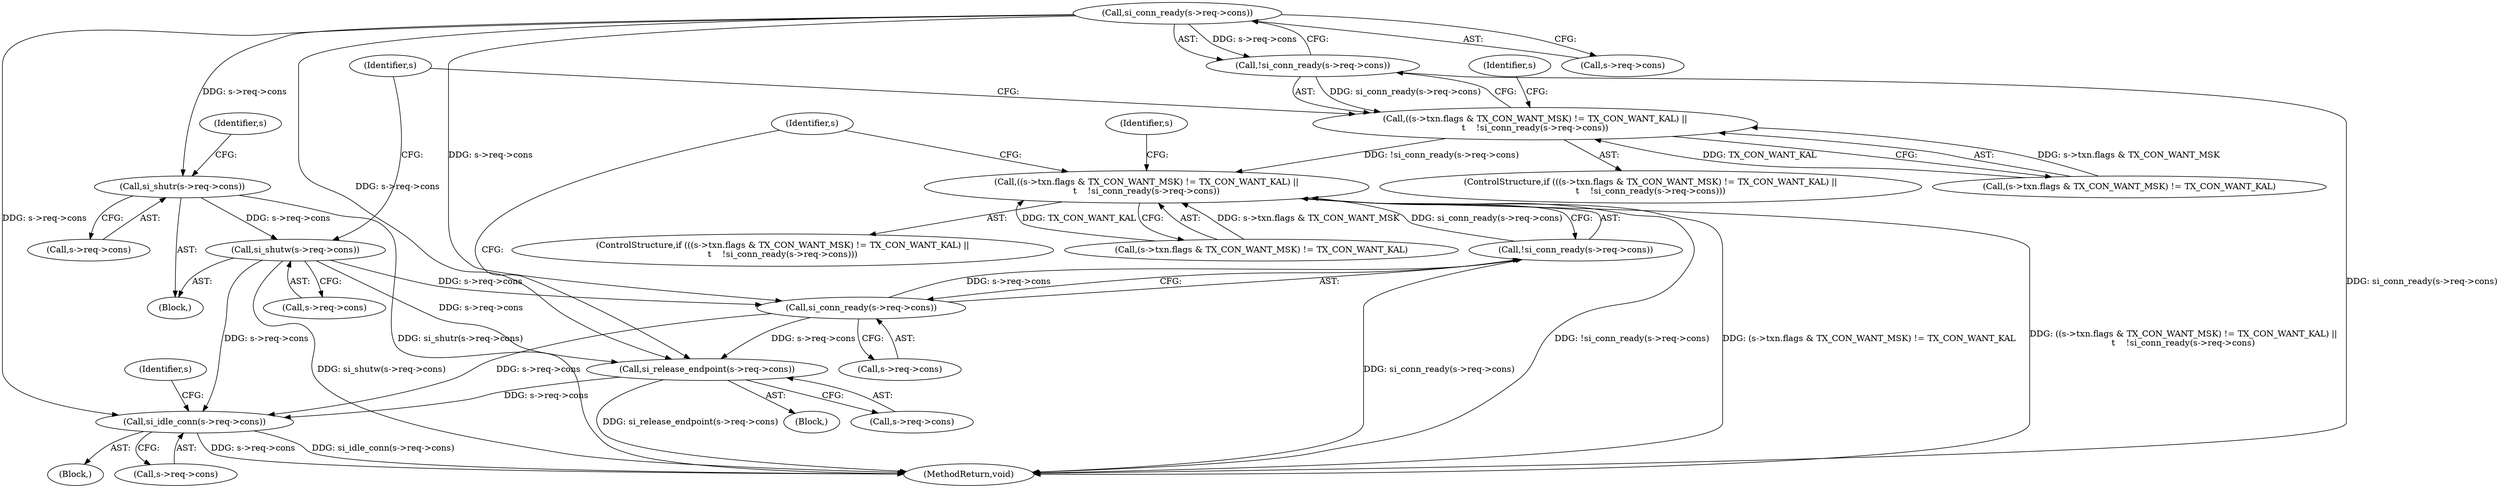 digraph "0_haproxy_b4d05093bc89f71377230228007e69a1434c1a0c@API" {
"1000139" [label="(Call,si_conn_ready(s->req->cons))"];
"1000138" [label="(Call,!si_conn_ready(s->req->cons))"];
"1000128" [label="(Call,((s->txn.flags & TX_CON_WANT_MSK) != TX_CON_WANT_KAL) ||\n\t    !si_conn_ready(s->req->cons))"];
"1000570" [label="(Call,((s->txn.flags & TX_CON_WANT_MSK) != TX_CON_WANT_KAL) ||\n\t    !si_conn_ready(s->req->cons))"];
"1000157" [label="(Call,si_shutr(s->req->cons))"];
"1000163" [label="(Call,si_shutw(s->req->cons))"];
"1000581" [label="(Call,si_conn_ready(s->req->cons))"];
"1000580" [label="(Call,!si_conn_ready(s->req->cons))"];
"1000588" [label="(Call,si_release_endpoint(s->req->cons))"];
"1000879" [label="(Call,si_idle_conn(s->req->cons))"];
"1000157" [label="(Call,si_shutr(s->req->cons))"];
"1000138" [label="(Call,!si_conn_ready(s->req->cons))"];
"1000140" [label="(Call,s->req->cons)"];
"1000588" [label="(Call,si_release_endpoint(s->req->cons))"];
"1000570" [label="(Call,((s->txn.flags & TX_CON_WANT_MSK) != TX_CON_WANT_KAL) ||\n\t    !si_conn_ready(s->req->cons))"];
"1000163" [label="(Call,si_shutw(s->req->cons))"];
"1000118" [label="(Block,)"];
"1000129" [label="(Call,(s->txn.flags & TX_CON_WANT_MSK) != TX_CON_WANT_KAL)"];
"1000879" [label="(Call,si_idle_conn(s->req->cons))"];
"1000591" [label="(Identifier,s)"];
"1000150" [label="(Identifier,s)"];
"1000598" [label="(Identifier,s)"];
"1000903" [label="(MethodReturn,void)"];
"1000888" [label="(Identifier,s)"];
"1000571" [label="(Call,(s->txn.flags & TX_CON_WANT_MSK) != TX_CON_WANT_KAL)"];
"1000164" [label="(Call,s->req->cons)"];
"1000880" [label="(Call,s->req->cons)"];
"1000580" [label="(Call,!si_conn_ready(s->req->cons))"];
"1000145" [label="(Block,)"];
"1000589" [label="(Call,s->req->cons)"];
"1000128" [label="(Call,((s->txn.flags & TX_CON_WANT_MSK) != TX_CON_WANT_KAL) ||\n\t    !si_conn_ready(s->req->cons))"];
"1000582" [label="(Call,s->req->cons)"];
"1000158" [label="(Call,s->req->cons)"];
"1000139" [label="(Call,si_conn_ready(s->req->cons))"];
"1000127" [label="(ControlStructure,if (((s->txn.flags & TX_CON_WANT_MSK) != TX_CON_WANT_KAL) ||\n\t    !si_conn_ready(s->req->cons)))"];
"1000587" [label="(Block,)"];
"1000166" [label="(Identifier,s)"];
"1000569" [label="(ControlStructure,if (((s->txn.flags & TX_CON_WANT_MSK) != TX_CON_WANT_KAL) ||\n\t    !si_conn_ready(s->req->cons)))"];
"1000172" [label="(Identifier,s)"];
"1000581" [label="(Call,si_conn_ready(s->req->cons))"];
"1000139" -> "1000138"  [label="AST: "];
"1000139" -> "1000140"  [label="CFG: "];
"1000140" -> "1000139"  [label="AST: "];
"1000138" -> "1000139"  [label="CFG: "];
"1000139" -> "1000138"  [label="DDG: s->req->cons"];
"1000139" -> "1000157"  [label="DDG: s->req->cons"];
"1000139" -> "1000581"  [label="DDG: s->req->cons"];
"1000139" -> "1000588"  [label="DDG: s->req->cons"];
"1000139" -> "1000879"  [label="DDG: s->req->cons"];
"1000138" -> "1000128"  [label="AST: "];
"1000128" -> "1000138"  [label="CFG: "];
"1000138" -> "1000903"  [label="DDG: si_conn_ready(s->req->cons)"];
"1000138" -> "1000128"  [label="DDG: si_conn_ready(s->req->cons)"];
"1000128" -> "1000127"  [label="AST: "];
"1000128" -> "1000129"  [label="CFG: "];
"1000129" -> "1000128"  [label="AST: "];
"1000150" -> "1000128"  [label="CFG: "];
"1000172" -> "1000128"  [label="CFG: "];
"1000129" -> "1000128"  [label="DDG: s->txn.flags & TX_CON_WANT_MSK"];
"1000129" -> "1000128"  [label="DDG: TX_CON_WANT_KAL"];
"1000128" -> "1000570"  [label="DDG: !si_conn_ready(s->req->cons)"];
"1000570" -> "1000569"  [label="AST: "];
"1000570" -> "1000571"  [label="CFG: "];
"1000570" -> "1000580"  [label="CFG: "];
"1000571" -> "1000570"  [label="AST: "];
"1000580" -> "1000570"  [label="AST: "];
"1000591" -> "1000570"  [label="CFG: "];
"1000598" -> "1000570"  [label="CFG: "];
"1000570" -> "1000903"  [label="DDG: !si_conn_ready(s->req->cons)"];
"1000570" -> "1000903"  [label="DDG: (s->txn.flags & TX_CON_WANT_MSK) != TX_CON_WANT_KAL"];
"1000570" -> "1000903"  [label="DDG: ((s->txn.flags & TX_CON_WANT_MSK) != TX_CON_WANT_KAL) ||\n\t    !si_conn_ready(s->req->cons)"];
"1000571" -> "1000570"  [label="DDG: s->txn.flags & TX_CON_WANT_MSK"];
"1000571" -> "1000570"  [label="DDG: TX_CON_WANT_KAL"];
"1000580" -> "1000570"  [label="DDG: si_conn_ready(s->req->cons)"];
"1000157" -> "1000145"  [label="AST: "];
"1000157" -> "1000158"  [label="CFG: "];
"1000158" -> "1000157"  [label="AST: "];
"1000166" -> "1000157"  [label="CFG: "];
"1000157" -> "1000903"  [label="DDG: si_shutr(s->req->cons)"];
"1000157" -> "1000163"  [label="DDG: s->req->cons"];
"1000163" -> "1000145"  [label="AST: "];
"1000163" -> "1000164"  [label="CFG: "];
"1000164" -> "1000163"  [label="AST: "];
"1000172" -> "1000163"  [label="CFG: "];
"1000163" -> "1000903"  [label="DDG: si_shutw(s->req->cons)"];
"1000163" -> "1000581"  [label="DDG: s->req->cons"];
"1000163" -> "1000588"  [label="DDG: s->req->cons"];
"1000163" -> "1000879"  [label="DDG: s->req->cons"];
"1000581" -> "1000580"  [label="AST: "];
"1000581" -> "1000582"  [label="CFG: "];
"1000582" -> "1000581"  [label="AST: "];
"1000580" -> "1000581"  [label="CFG: "];
"1000581" -> "1000580"  [label="DDG: s->req->cons"];
"1000581" -> "1000588"  [label="DDG: s->req->cons"];
"1000581" -> "1000879"  [label="DDG: s->req->cons"];
"1000580" -> "1000903"  [label="DDG: si_conn_ready(s->req->cons)"];
"1000588" -> "1000587"  [label="AST: "];
"1000588" -> "1000589"  [label="CFG: "];
"1000589" -> "1000588"  [label="AST: "];
"1000598" -> "1000588"  [label="CFG: "];
"1000588" -> "1000903"  [label="DDG: si_release_endpoint(s->req->cons)"];
"1000588" -> "1000879"  [label="DDG: s->req->cons"];
"1000879" -> "1000118"  [label="AST: "];
"1000879" -> "1000880"  [label="CFG: "];
"1000880" -> "1000879"  [label="AST: "];
"1000888" -> "1000879"  [label="CFG: "];
"1000879" -> "1000903"  [label="DDG: si_idle_conn(s->req->cons)"];
"1000879" -> "1000903"  [label="DDG: s->req->cons"];
}
